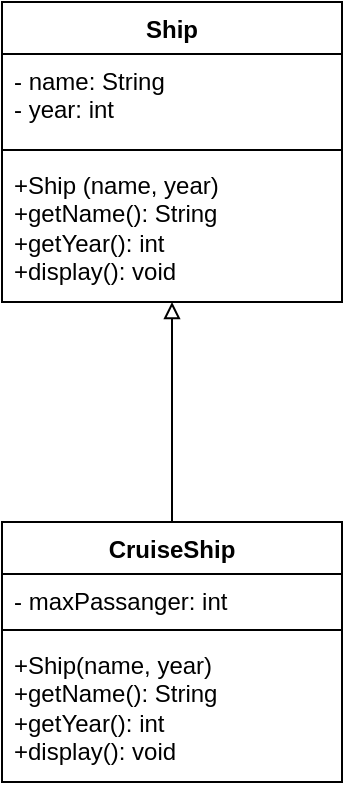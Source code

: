 <mxfile version="26.2.14">
  <diagram name="Page-1" id="htkWOJZ9D2v_vf6Is1hQ">
    <mxGraphModel dx="448" dy="816" grid="1" gridSize="10" guides="1" tooltips="1" connect="1" arrows="1" fold="1" page="1" pageScale="1" pageWidth="850" pageHeight="1100" math="0" shadow="0">
      <root>
        <mxCell id="0" />
        <mxCell id="1" parent="0" />
        <mxCell id="ms5PQWZ_HFbquNaGUI7P-1" value="Ship" style="swimlane;fontStyle=1;align=center;verticalAlign=top;childLayout=stackLayout;horizontal=1;startSize=26;horizontalStack=0;resizeParent=1;resizeParentMax=0;resizeLast=0;collapsible=1;marginBottom=0;whiteSpace=wrap;html=1;" vertex="1" parent="1">
          <mxGeometry x="350" y="110" width="170" height="150" as="geometry" />
        </mxCell>
        <mxCell id="ms5PQWZ_HFbquNaGUI7P-2" value="&lt;div&gt;- name: String&lt;/div&gt;&lt;div&gt;- year: int&lt;/div&gt;&lt;div&gt;&lt;br&gt;&lt;/div&gt;" style="text;strokeColor=none;fillColor=none;align=left;verticalAlign=top;spacingLeft=4;spacingRight=4;overflow=hidden;rotatable=0;points=[[0,0.5],[1,0.5]];portConstraint=eastwest;whiteSpace=wrap;html=1;" vertex="1" parent="ms5PQWZ_HFbquNaGUI7P-1">
          <mxGeometry y="26" width="170" height="44" as="geometry" />
        </mxCell>
        <mxCell id="ms5PQWZ_HFbquNaGUI7P-3" value="" style="line;strokeWidth=1;fillColor=none;align=left;verticalAlign=middle;spacingTop=-1;spacingLeft=3;spacingRight=3;rotatable=0;labelPosition=right;points=[];portConstraint=eastwest;strokeColor=inherit;" vertex="1" parent="ms5PQWZ_HFbquNaGUI7P-1">
          <mxGeometry y="70" width="170" height="8" as="geometry" />
        </mxCell>
        <mxCell id="ms5PQWZ_HFbquNaGUI7P-4" value="&lt;div&gt;+Ship (name, year)&lt;/div&gt;&lt;div&gt;+getName(): String&lt;/div&gt;&lt;div&gt;+getYear(): int&lt;/div&gt;&lt;div&gt;+display(): void&lt;/div&gt;&lt;div&gt;&lt;br&gt;&lt;/div&gt;" style="text;strokeColor=none;fillColor=none;align=left;verticalAlign=top;spacingLeft=4;spacingRight=4;overflow=hidden;rotatable=0;points=[[0,0.5],[1,0.5]];portConstraint=eastwest;whiteSpace=wrap;html=1;" vertex="1" parent="ms5PQWZ_HFbquNaGUI7P-1">
          <mxGeometry y="78" width="170" height="72" as="geometry" />
        </mxCell>
        <mxCell id="ms5PQWZ_HFbquNaGUI7P-10" style="edgeStyle=orthogonalEdgeStyle;rounded=0;orthogonalLoop=1;jettySize=auto;html=1;entryX=0.5;entryY=1;entryDx=0;entryDy=0;endArrow=block;endFill=0;" edge="1" parent="1" source="ms5PQWZ_HFbquNaGUI7P-6" target="ms5PQWZ_HFbquNaGUI7P-1">
          <mxGeometry relative="1" as="geometry" />
        </mxCell>
        <mxCell id="ms5PQWZ_HFbquNaGUI7P-6" value="CruiseShip" style="swimlane;fontStyle=1;align=center;verticalAlign=top;childLayout=stackLayout;horizontal=1;startSize=26;horizontalStack=0;resizeParent=1;resizeParentMax=0;resizeLast=0;collapsible=1;marginBottom=0;whiteSpace=wrap;html=1;" vertex="1" parent="1">
          <mxGeometry x="350" y="370" width="170" height="130" as="geometry" />
        </mxCell>
        <mxCell id="ms5PQWZ_HFbquNaGUI7P-7" value="- maxPassanger: int" style="text;strokeColor=none;fillColor=none;align=left;verticalAlign=top;spacingLeft=4;spacingRight=4;overflow=hidden;rotatable=0;points=[[0,0.5],[1,0.5]];portConstraint=eastwest;whiteSpace=wrap;html=1;" vertex="1" parent="ms5PQWZ_HFbquNaGUI7P-6">
          <mxGeometry y="26" width="170" height="24" as="geometry" />
        </mxCell>
        <mxCell id="ms5PQWZ_HFbquNaGUI7P-8" value="" style="line;strokeWidth=1;fillColor=none;align=left;verticalAlign=middle;spacingTop=-1;spacingLeft=3;spacingRight=3;rotatable=0;labelPosition=right;points=[];portConstraint=eastwest;strokeColor=inherit;" vertex="1" parent="ms5PQWZ_HFbquNaGUI7P-6">
          <mxGeometry y="50" width="170" height="8" as="geometry" />
        </mxCell>
        <mxCell id="ms5PQWZ_HFbquNaGUI7P-9" value="&lt;div&gt;+Ship(name, year)&lt;/div&gt;&lt;div&gt;+getName(): String&lt;/div&gt;&lt;div&gt;+getYear(): int&lt;/div&gt;&lt;div&gt;+display(): void&lt;/div&gt;" style="text;strokeColor=none;fillColor=none;align=left;verticalAlign=top;spacingLeft=4;spacingRight=4;overflow=hidden;rotatable=0;points=[[0,0.5],[1,0.5]];portConstraint=eastwest;whiteSpace=wrap;html=1;" vertex="1" parent="ms5PQWZ_HFbquNaGUI7P-6">
          <mxGeometry y="58" width="170" height="72" as="geometry" />
        </mxCell>
      </root>
    </mxGraphModel>
  </diagram>
</mxfile>
